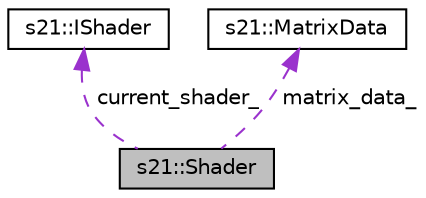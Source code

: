 digraph "s21::Shader"
{
 // LATEX_PDF_SIZE
  edge [fontname="Helvetica",fontsize="10",labelfontname="Helvetica",labelfontsize="10"];
  node [fontname="Helvetica",fontsize="10",shape=record];
  Node1 [label="s21::Shader",height=0.2,width=0.4,color="black", fillcolor="grey75", style="filled", fontcolor="black",tooltip=" "];
  Node2 -> Node1 [dir="back",color="darkorchid3",fontsize="10",style="dashed",label=" current_shader_" ,fontname="Helvetica"];
  Node2 [label="s21::IShader",height=0.2,width=0.4,color="black", fillcolor="white", style="filled",URL="$classs21_1_1IShader.html",tooltip="An interface that implements the Shader class."];
  Node3 -> Node1 [dir="back",color="darkorchid3",fontsize="10",style="dashed",label=" matrix_data_" ,fontname="Helvetica"];
  Node3 [label="s21::MatrixData",height=0.2,width=0.4,color="black", fillcolor="white", style="filled",URL="$structs21_1_1MatrixData.html",tooltip="Stores matrix data."];
}
